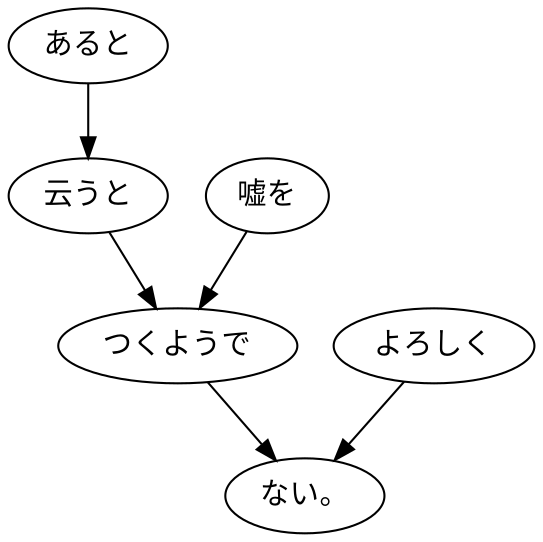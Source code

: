 digraph graph4692 {
	node0 [label="あると"];
	node1 [label="云うと"];
	node2 [label="嘘を"];
	node3 [label="つくようで"];
	node4 [label="よろしく"];
	node5 [label="ない。"];
	node0 -> node1;
	node1 -> node3;
	node2 -> node3;
	node3 -> node5;
	node4 -> node5;
}
